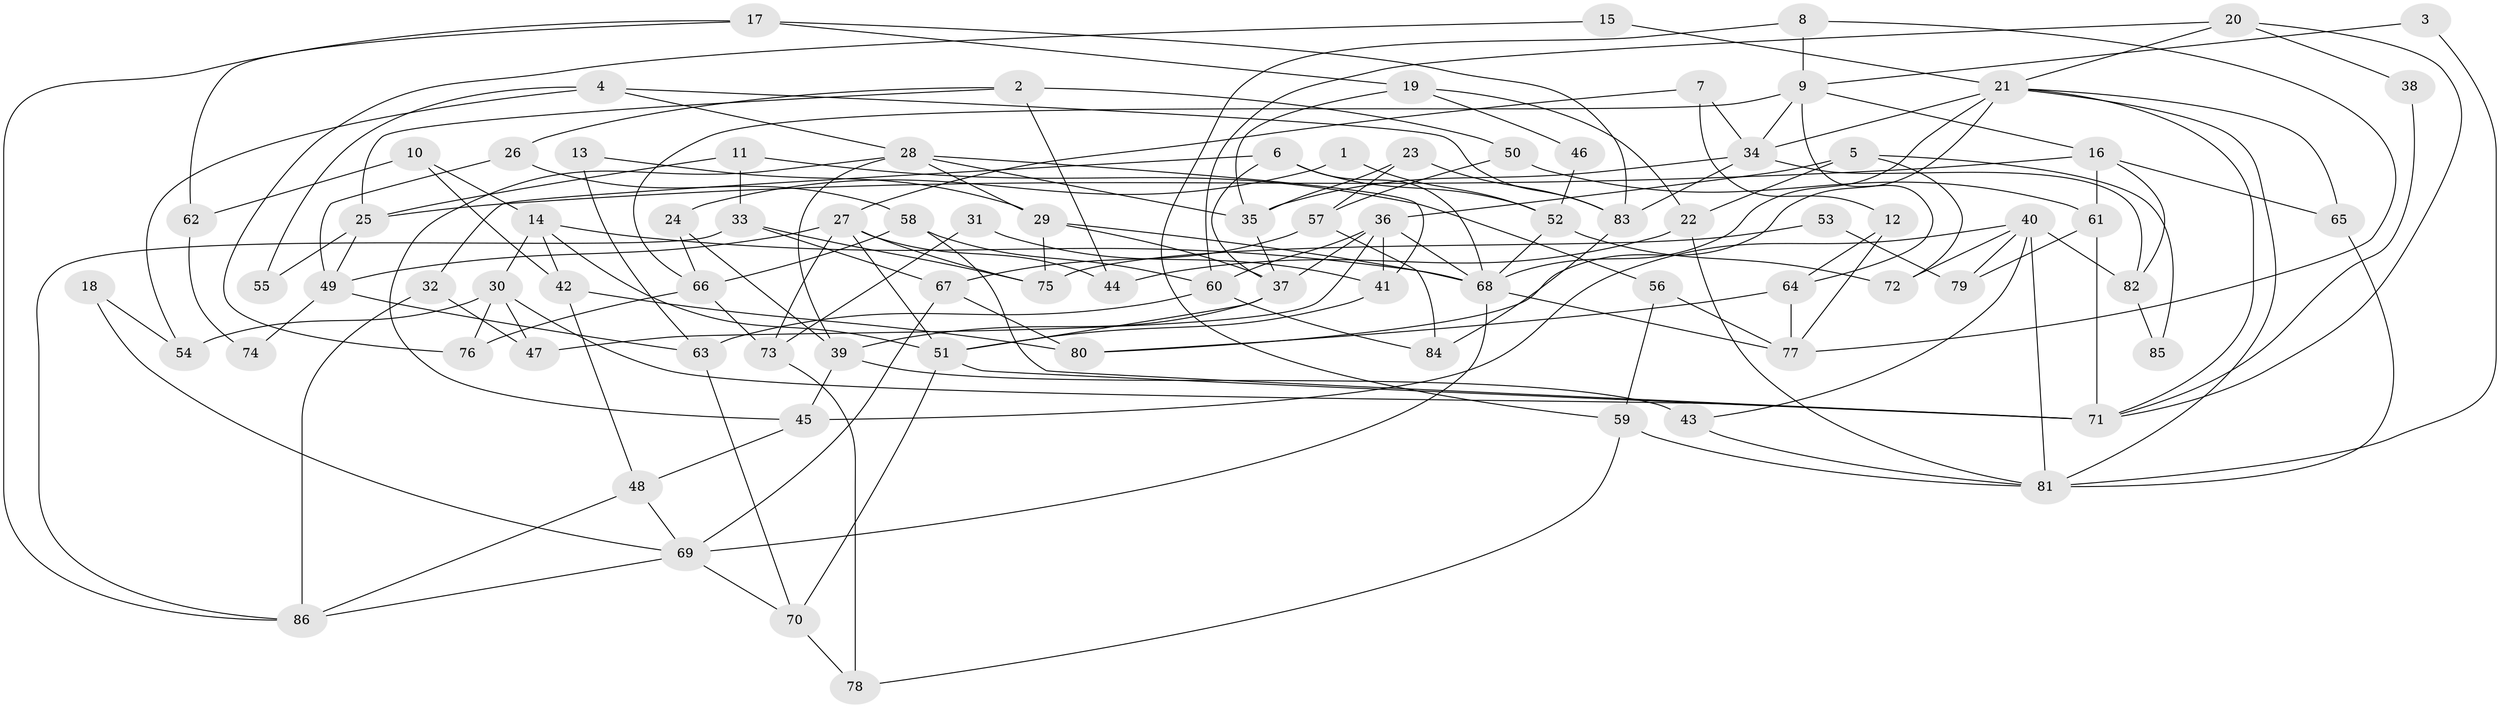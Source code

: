 // coarse degree distribution, {2: 0.1, 4: 0.18, 5: 0.06, 3: 0.2, 7: 0.2, 6: 0.14, 8: 0.08, 9: 0.02, 10: 0.02}
// Generated by graph-tools (version 1.1) at 2025/42/03/06/25 10:42:00]
// undirected, 86 vertices, 172 edges
graph export_dot {
graph [start="1"]
  node [color=gray90,style=filled];
  1;
  2;
  3;
  4;
  5;
  6;
  7;
  8;
  9;
  10;
  11;
  12;
  13;
  14;
  15;
  16;
  17;
  18;
  19;
  20;
  21;
  22;
  23;
  24;
  25;
  26;
  27;
  28;
  29;
  30;
  31;
  32;
  33;
  34;
  35;
  36;
  37;
  38;
  39;
  40;
  41;
  42;
  43;
  44;
  45;
  46;
  47;
  48;
  49;
  50;
  51;
  52;
  53;
  54;
  55;
  56;
  57;
  58;
  59;
  60;
  61;
  62;
  63;
  64;
  65;
  66;
  67;
  68;
  69;
  70;
  71;
  72;
  73;
  74;
  75;
  76;
  77;
  78;
  79;
  80;
  81;
  82;
  83;
  84;
  85;
  86;
  1 -- 24;
  1 -- 52;
  2 -- 44;
  2 -- 25;
  2 -- 26;
  2 -- 50;
  3 -- 9;
  3 -- 81;
  4 -- 28;
  4 -- 83;
  4 -- 54;
  4 -- 55;
  5 -- 36;
  5 -- 72;
  5 -- 22;
  5 -- 85;
  6 -- 37;
  6 -- 68;
  6 -- 32;
  6 -- 52;
  7 -- 12;
  7 -- 34;
  7 -- 27;
  8 -- 59;
  8 -- 9;
  8 -- 77;
  9 -- 16;
  9 -- 34;
  9 -- 64;
  9 -- 66;
  10 -- 14;
  10 -- 42;
  10 -- 62;
  11 -- 33;
  11 -- 25;
  11 -- 56;
  12 -- 77;
  12 -- 64;
  13 -- 29;
  13 -- 63;
  14 -- 68;
  14 -- 42;
  14 -- 30;
  14 -- 51;
  15 -- 21;
  15 -- 76;
  16 -- 65;
  16 -- 61;
  16 -- 25;
  16 -- 82;
  17 -- 86;
  17 -- 19;
  17 -- 62;
  17 -- 83;
  18 -- 54;
  18 -- 69;
  19 -- 22;
  19 -- 35;
  19 -- 46;
  20 -- 71;
  20 -- 21;
  20 -- 38;
  20 -- 60;
  21 -- 71;
  21 -- 34;
  21 -- 65;
  21 -- 68;
  21 -- 80;
  21 -- 81;
  22 -- 81;
  22 -- 44;
  23 -- 83;
  23 -- 57;
  23 -- 35;
  24 -- 39;
  24 -- 66;
  25 -- 49;
  25 -- 55;
  26 -- 58;
  26 -- 49;
  27 -- 49;
  27 -- 44;
  27 -- 51;
  27 -- 73;
  27 -- 75;
  28 -- 35;
  28 -- 29;
  28 -- 39;
  28 -- 41;
  28 -- 45;
  29 -- 68;
  29 -- 37;
  29 -- 75;
  30 -- 71;
  30 -- 47;
  30 -- 54;
  30 -- 76;
  31 -- 41;
  31 -- 73;
  32 -- 47;
  32 -- 86;
  33 -- 75;
  33 -- 86;
  33 -- 67;
  34 -- 35;
  34 -- 82;
  34 -- 83;
  35 -- 37;
  36 -- 41;
  36 -- 68;
  36 -- 37;
  36 -- 47;
  36 -- 60;
  37 -- 51;
  37 -- 39;
  38 -- 71;
  39 -- 43;
  39 -- 45;
  40 -- 45;
  40 -- 81;
  40 -- 43;
  40 -- 72;
  40 -- 79;
  40 -- 82;
  41 -- 51;
  42 -- 80;
  42 -- 48;
  43 -- 81;
  45 -- 48;
  46 -- 52;
  48 -- 69;
  48 -- 86;
  49 -- 63;
  49 -- 74;
  50 -- 57;
  50 -- 61;
  51 -- 70;
  51 -- 71;
  52 -- 68;
  52 -- 72;
  53 -- 79;
  53 -- 75;
  56 -- 77;
  56 -- 59;
  57 -- 84;
  57 -- 67;
  58 -- 60;
  58 -- 66;
  58 -- 71;
  59 -- 81;
  59 -- 78;
  60 -- 63;
  60 -- 84;
  61 -- 71;
  61 -- 79;
  62 -- 74;
  63 -- 70;
  64 -- 77;
  64 -- 80;
  65 -- 81;
  66 -- 73;
  66 -- 76;
  67 -- 80;
  67 -- 69;
  68 -- 69;
  68 -- 77;
  69 -- 86;
  69 -- 70;
  70 -- 78;
  73 -- 78;
  82 -- 85;
  83 -- 84;
}
